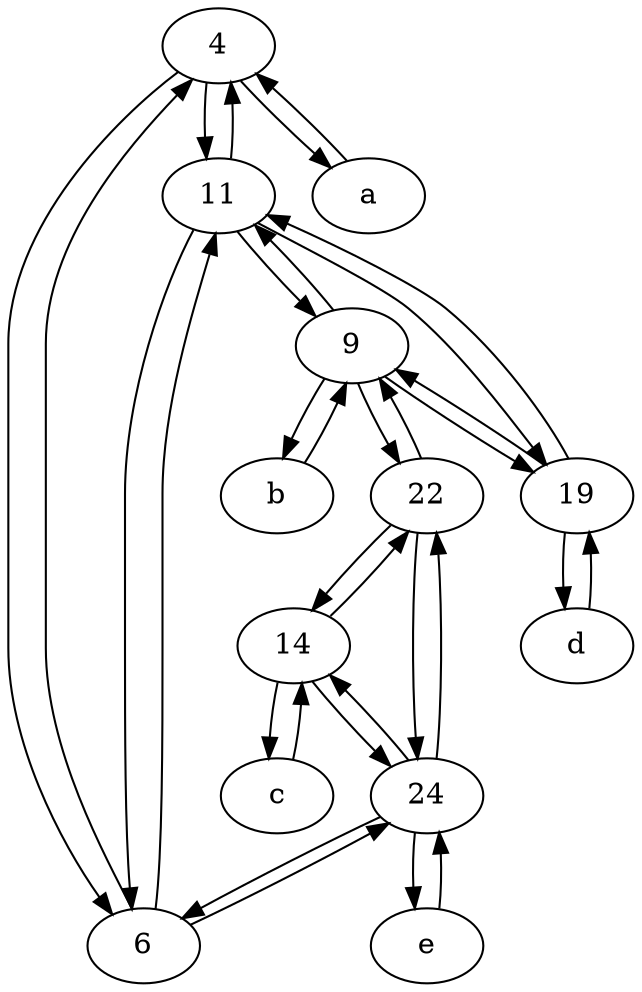 digraph  {
	4;
	d [pos="20,30!"];
	11;
	14;
	22;
	e [pos="30,50!"];
	c [pos="20,10!"];
	19;
	6;
	9;
	b [pos="50,20!"];
	a [pos="40,10!"];
	24;
	22 -> 14;
	19 -> 11;
	19 -> d;
	11 -> 4;
	22 -> 24;
	c -> 14;
	11 -> 19;
	6 -> 4;
	e -> 24;
	11 -> 9;
	4 -> 6;
	6 -> 11;
	6 -> 24;
	24 -> 22;
	24 -> 14;
	a -> 4;
	9 -> 19;
	11 -> 6;
	24 -> e;
	14 -> 24;
	19 -> 9;
	b -> 9;
	14 -> c;
	4 -> 11;
	d -> 19;
	4 -> a;
	24 -> 6;
	14 -> 22;
	9 -> b;
	9 -> 11;
	22 -> 9;
	9 -> 22;

	}
